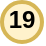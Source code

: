 <mxfile version="14.6.13" type="device"><diagram id="GiWBU9-ng-d_2egnVYCT" name="Seite-1"><mxGraphModel dx="34" dy="30" grid="1" gridSize="10" guides="1" tooltips="1" connect="1" arrows="1" fold="1" page="1" pageScale="1" pageWidth="827" pageHeight="1169" math="0" shadow="0"><root><mxCell id="0"/><mxCell id="1" parent="0"/><mxCell id="CJVgxQWn8pj35DvqsdkQ-1" value="" style="group;fontStyle=1" parent="1" vertex="1" connectable="0"><mxGeometry x="40" y="39" width="20" height="21" as="geometry"/></mxCell><mxCell id="CJVgxQWn8pj35DvqsdkQ-2" value="" style="ellipse;whiteSpace=wrap;html=1;aspect=fixed;fillColor=#fff2cc;strokeColor=#d6b656;strokeWidth=2;fontStyle=1" parent="CJVgxQWn8pj35DvqsdkQ-1" vertex="1"><mxGeometry y="1" width="20" height="20" as="geometry"/></mxCell><mxCell id="CJVgxQWn8pj35DvqsdkQ-3" value="19" style="text;html=1;strokeColor=none;fillColor=none;align=center;verticalAlign=middle;whiteSpace=wrap;rounded=0;fontStyle=1" parent="CJVgxQWn8pj35DvqsdkQ-1" vertex="1"><mxGeometry width="20" height="20" as="geometry"/></mxCell></root></mxGraphModel></diagram></mxfile>